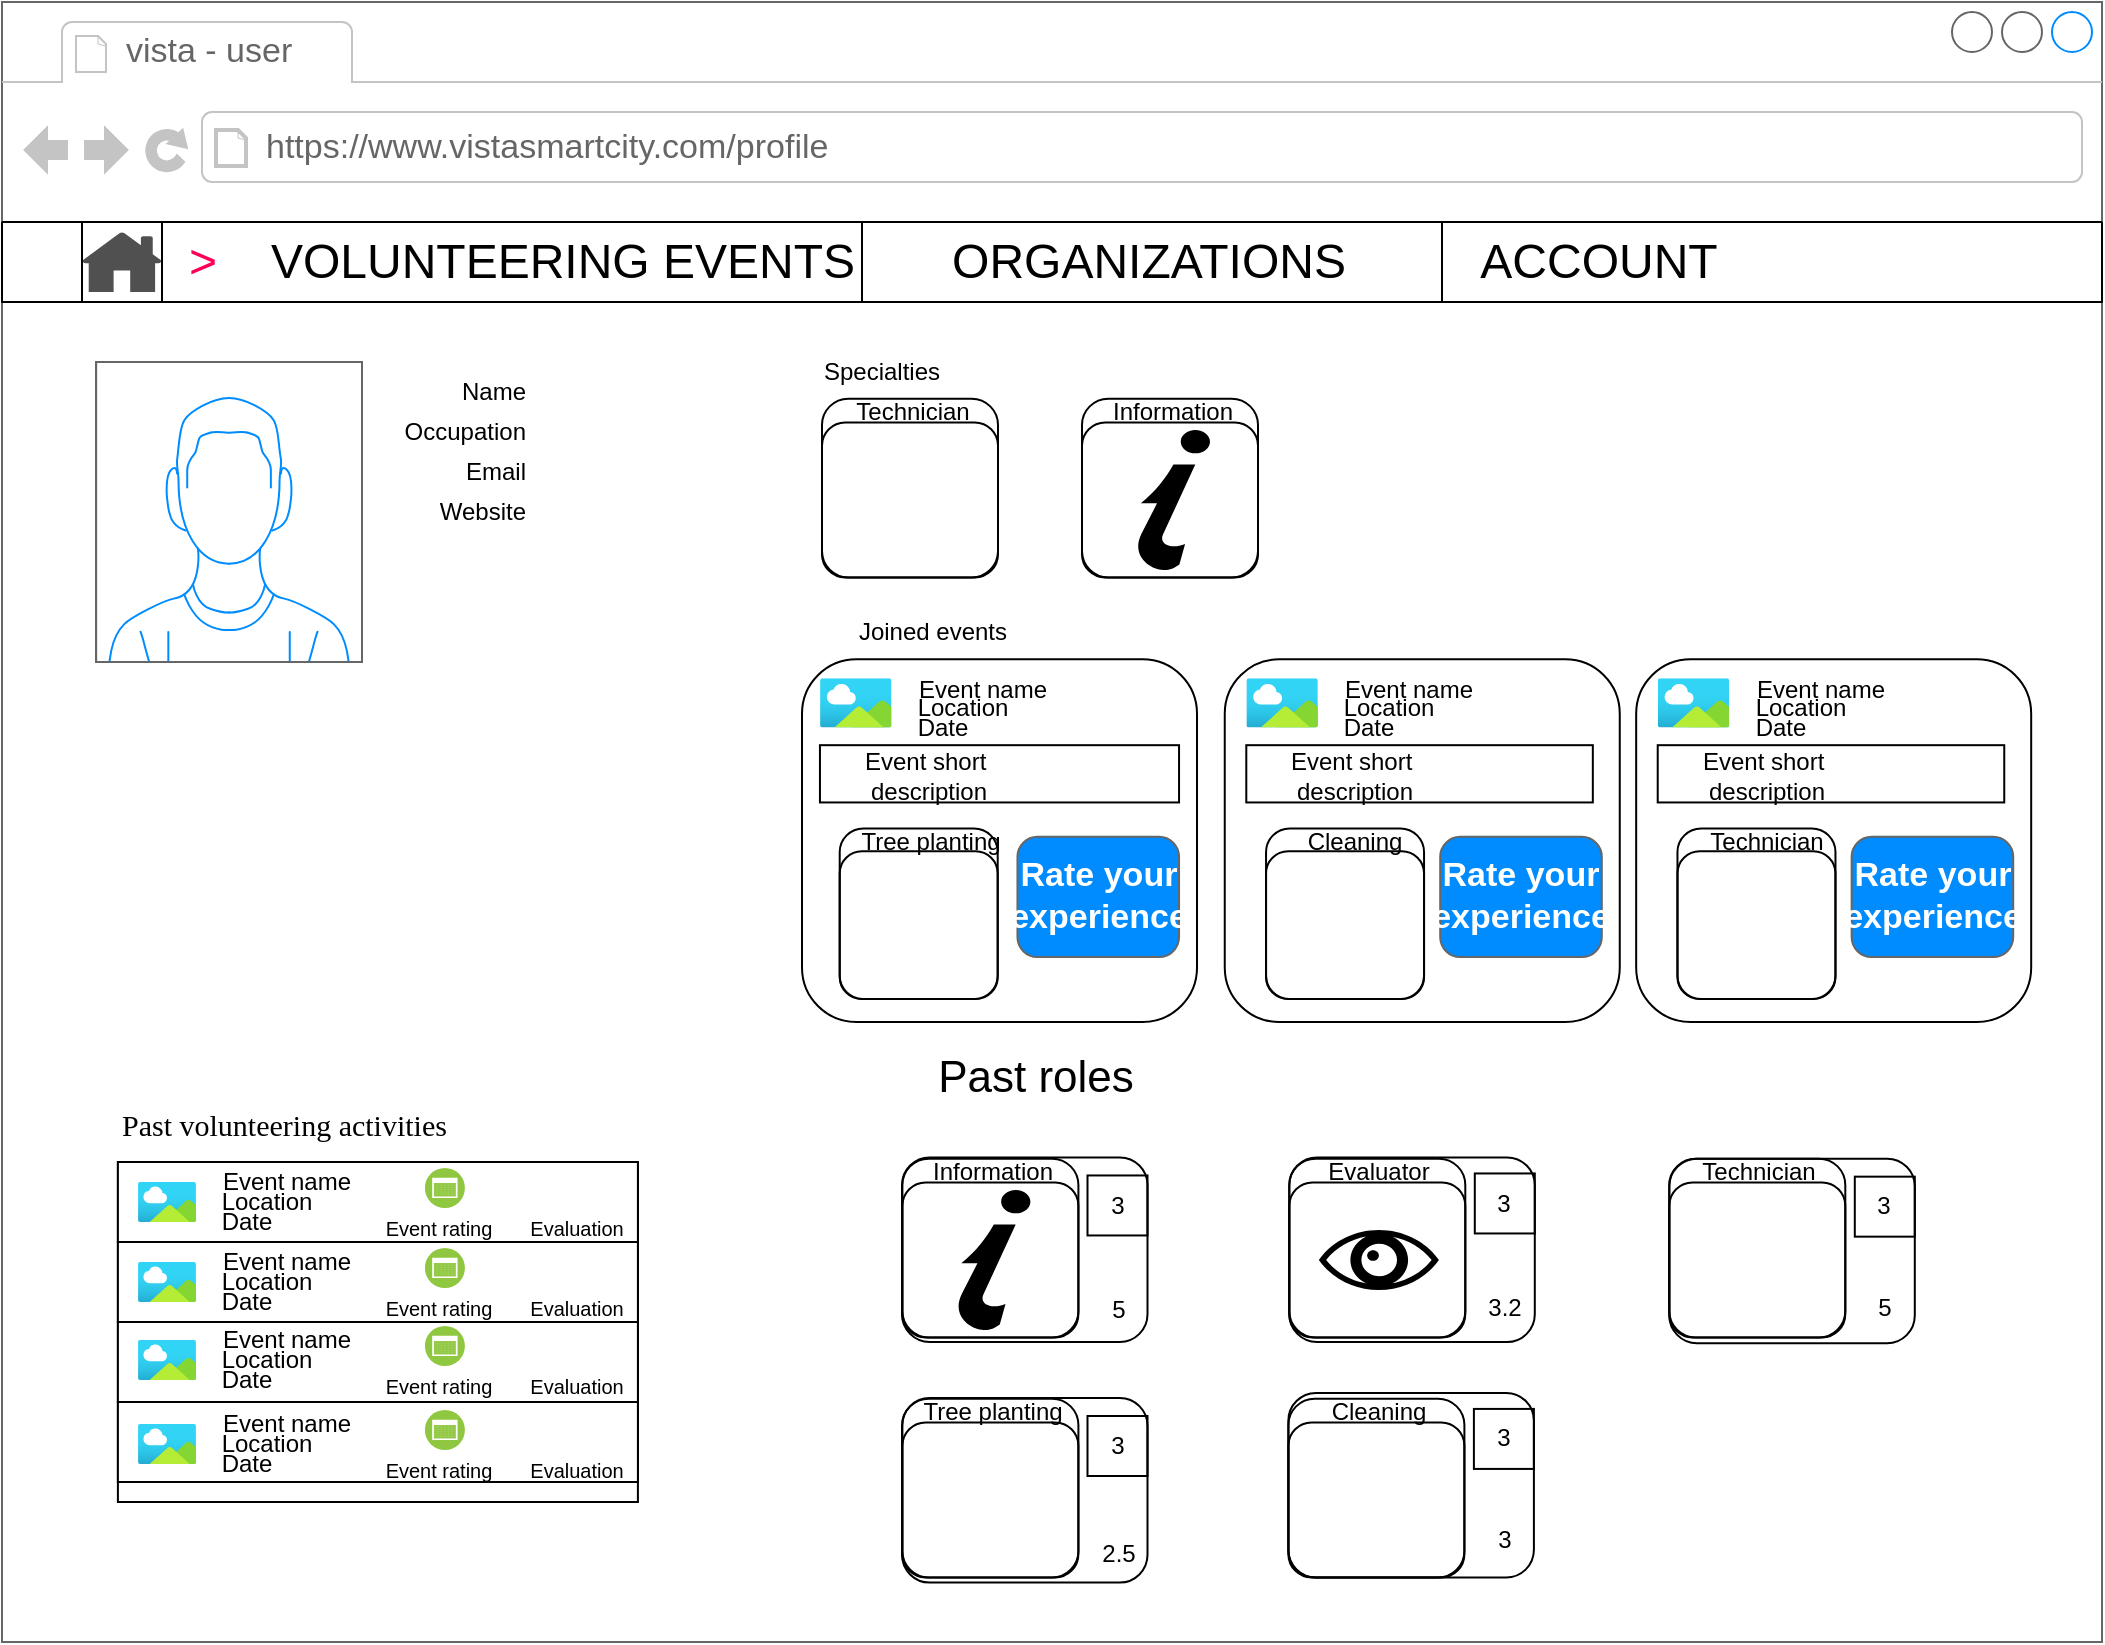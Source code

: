 <mxfile version="21.2.3" type="github">
  <diagram name="Page-1" id="2cc2dc42-3aac-f2a9-1cec-7a8b7cbee084">
    <mxGraphModel dx="1526" dy="929" grid="1" gridSize="10" guides="1" tooltips="1" connect="1" arrows="1" fold="1" page="1" pageScale="1" pageWidth="1100" pageHeight="850" background="none" math="0" shadow="0">
      <root>
        <mxCell id="0" />
        <mxCell id="1" parent="0" />
        <mxCell id="7026571954dc6520-1" value="" style="strokeWidth=1;shadow=0;dashed=0;align=center;html=1;shape=mxgraph.mockup.containers.browserWindow;rSize=0;strokeColor=#666666;mainText=,;recursiveResize=0;rounded=0;labelBackgroundColor=none;fontFamily=Verdana;fontSize=12" parent="1" vertex="1">
          <mxGeometry x="30" y="20" width="1050" height="820" as="geometry" />
        </mxCell>
        <mxCell id="7026571954dc6520-2" value="vista - user" style="strokeWidth=1;shadow=0;dashed=0;align=center;html=1;shape=mxgraph.mockup.containers.anchor;fontSize=17;fontColor=#666666;align=left;" parent="7026571954dc6520-1" vertex="1">
          <mxGeometry x="60" y="12" width="110" height="26" as="geometry" />
        </mxCell>
        <mxCell id="7026571954dc6520-3" value="https://www.vistasmartcity.com/profile" style="strokeWidth=1;shadow=0;dashed=0;align=center;html=1;shape=mxgraph.mockup.containers.anchor;rSize=0;fontSize=17;fontColor=#666666;align=left;" parent="7026571954dc6520-1" vertex="1">
          <mxGeometry x="130" y="60" width="250" height="26" as="geometry" />
        </mxCell>
        <mxCell id="rk1dpR8E0q6zi79prH13-61" value="" style="group" parent="7026571954dc6520-1" connectable="0" vertex="1">
          <mxGeometry x="450.2" y="697.73" width="94.797" height="90" as="geometry" />
        </mxCell>
        <mxCell id="rk1dpR8E0q6zi79prH13-62" value="" style="rounded=1;whiteSpace=wrap;html=1;" parent="rk1dpR8E0q6zi79prH13-61" vertex="1">
          <mxGeometry y="12.517" width="88" height="77.483" as="geometry" />
        </mxCell>
        <mxCell id="rk1dpR8E0q6zi79prH13-63" value="" style="rounded=1;whiteSpace=wrap;html=1;fillColor=none;" parent="rk1dpR8E0q6zi79prH13-61" vertex="1">
          <mxGeometry y="0.596" width="88" height="89.404" as="geometry" />
        </mxCell>
        <mxCell id="rk1dpR8E0q6zi79prH13-64" value="Tree planting" style="text;html=1;align=center;verticalAlign=middle;resizable=0;points=[];autosize=1;strokeColor=none;fillColor=none;" parent="rk1dpR8E0q6zi79prH13-61" vertex="1">
          <mxGeometry x="-0.203" y="-7.727" width="90" height="30" as="geometry" />
        </mxCell>
        <mxCell id="rk1dpR8E0q6zi79prH13-65" value="" style="shape=image;html=1;verticalAlign=top;verticalLabelPosition=bottom;labelBackgroundColor=#ffffff;imageAspect=0;aspect=fixed;image=https://cdn0.iconfinder.com/data/icons/phosphor-regular-vol-4/256/tree-128.png" parent="rk1dpR8E0q6zi79prH13-61" vertex="1">
          <mxGeometry x="10" y="12.52" width="70" height="70" as="geometry" />
        </mxCell>
        <mxCell id="rk1dpR8E0q6zi79prH13-66" value="" style="group" parent="7026571954dc6520-1" connectable="0" vertex="1">
          <mxGeometry x="643.2" y="697.73" width="94.797" height="90" as="geometry" />
        </mxCell>
        <mxCell id="rk1dpR8E0q6zi79prH13-67" value="" style="rounded=1;whiteSpace=wrap;html=1;" parent="rk1dpR8E0q6zi79prH13-66" vertex="1">
          <mxGeometry y="12.517" width="88" height="77.483" as="geometry" />
        </mxCell>
        <mxCell id="rk1dpR8E0q6zi79prH13-68" value="" style="rounded=1;whiteSpace=wrap;html=1;fillColor=none;" parent="rk1dpR8E0q6zi79prH13-66" vertex="1">
          <mxGeometry y="0.596" width="88" height="89.404" as="geometry" />
        </mxCell>
        <mxCell id="rk1dpR8E0q6zi79prH13-69" value="Cleaning" style="text;html=1;align=center;verticalAlign=middle;resizable=0;points=[];autosize=1;strokeColor=none;fillColor=none;" parent="rk1dpR8E0q6zi79prH13-66" vertex="1">
          <mxGeometry x="9.797" y="-7.727" width="70" height="30" as="geometry" />
        </mxCell>
        <mxCell id="rk1dpR8E0q6zi79prH13-70" value="" style="shape=image;html=1;verticalAlign=top;verticalLabelPosition=bottom;labelBackgroundColor=#ffffff;imageAspect=0;aspect=fixed;image=https://cdn4.iconfinder.com/data/icons/essential-app-2/16/trash-can-bin-recycle-128.png" parent="rk1dpR8E0q6zi79prH13-66" vertex="1">
          <mxGeometry x="9" y="16.26" width="70" height="70" as="geometry" />
        </mxCell>
        <mxCell id="rk1dpR8E0q6zi79prH13-71" value="" style="group" parent="7026571954dc6520-1" connectable="0" vertex="1">
          <mxGeometry x="450.2" y="577.73" width="94.797" height="90" as="geometry" />
        </mxCell>
        <mxCell id="rk1dpR8E0q6zi79prH13-72" value="" style="rounded=1;whiteSpace=wrap;html=1;" parent="rk1dpR8E0q6zi79prH13-71" vertex="1">
          <mxGeometry y="12.517" width="88" height="77.483" as="geometry" />
        </mxCell>
        <mxCell id="rk1dpR8E0q6zi79prH13-73" value="" style="rounded=1;whiteSpace=wrap;html=1;fillColor=none;" parent="rk1dpR8E0q6zi79prH13-71" vertex="1">
          <mxGeometry y="0.596" width="88" height="89.404" as="geometry" />
        </mxCell>
        <mxCell id="rk1dpR8E0q6zi79prH13-74" value="Information" style="text;html=1;align=center;verticalAlign=middle;resizable=0;points=[];autosize=1;strokeColor=none;fillColor=none;" parent="rk1dpR8E0q6zi79prH13-71" vertex="1">
          <mxGeometry x="4.797" y="-7.727" width="80" height="30" as="geometry" />
        </mxCell>
        <mxCell id="rk1dpR8E0q6zi79prH13-75" value="" style="shape=mxgraph.signs.travel.information_2;html=1;pointerEvents=1;fillColor=#000000;strokeColor=none;verticalLabelPosition=bottom;verticalAlign=top;align=center;" parent="rk1dpR8E0q6zi79prH13-71" vertex="1">
          <mxGeometry x="24" y="16.26" width="40" height="70" as="geometry" />
        </mxCell>
        <mxCell id="rk1dpR8E0q6zi79prH13-76" value="" style="group" parent="7026571954dc6520-1" connectable="0" vertex="1">
          <mxGeometry x="643.65" y="577.73" width="127.75" height="92.27" as="geometry" />
        </mxCell>
        <mxCell id="rk1dpR8E0q6zi79prH13-77" value="" style="rounded=1;whiteSpace=wrap;html=1;" parent="rk1dpR8E0q6zi79prH13-76" vertex="1">
          <mxGeometry y="12.517" width="88" height="77.483" as="geometry" />
        </mxCell>
        <mxCell id="rk1dpR8E0q6zi79prH13-78" value="" style="rounded=1;whiteSpace=wrap;html=1;fillColor=none;" parent="rk1dpR8E0q6zi79prH13-76" vertex="1">
          <mxGeometry y="0.596" width="88" height="89.404" as="geometry" />
        </mxCell>
        <mxCell id="rk1dpR8E0q6zi79prH13-79" value="Evaluator" style="text;html=1;align=center;verticalAlign=middle;resizable=0;points=[];autosize=1;strokeColor=none;fillColor=none;" parent="rk1dpR8E0q6zi79prH13-76" vertex="1">
          <mxGeometry x="9.797" y="-7.727" width="70" height="30" as="geometry" />
        </mxCell>
        <mxCell id="rk1dpR8E0q6zi79prH13-80" value="" style="shape=mxgraph.signs.healthcare.eye;html=1;pointerEvents=1;fillColor=#000000;strokeColor=none;verticalLabelPosition=bottom;verticalAlign=top;align=center;" parent="rk1dpR8E0q6zi79prH13-76" vertex="1">
          <mxGeometry x="14.8" y="36.26" width="60" height="30" as="geometry" />
        </mxCell>
        <mxCell id="rk1dpR8E0q6zi79prH13-103" value="3" style="rounded=0;whiteSpace=wrap;html=1;fillColor=none;" parent="rk1dpR8E0q6zi79prH13-76" vertex="1">
          <mxGeometry x="92.75" y="8" width="30" height="30" as="geometry" />
        </mxCell>
        <mxCell id="rk1dpR8E0q6zi79prH13-104" value="" style="rounded=1;whiteSpace=wrap;html=1;fillColor=none;" parent="rk1dpR8E0q6zi79prH13-76" vertex="1">
          <mxGeometry width="122.75" height="92.27" as="geometry" />
        </mxCell>
        <mxCell id="nS9qSaVZvVvo8CvNV22C-136" value="" style="shape=image;html=1;verticalAlign=top;verticalLabelPosition=bottom;labelBackgroundColor=#ffffff;imageAspect=0;aspect=fixed;image=https://cdn1.iconfinder.com/data/icons/material-core/21/star-128.png" vertex="1" parent="rk1dpR8E0q6zi79prH13-76">
          <mxGeometry x="97.75" y="46" width="20" height="20" as="geometry" />
        </mxCell>
        <mxCell id="nS9qSaVZvVvo8CvNV22C-137" value="3.2" style="text;html=1;align=center;verticalAlign=middle;resizable=0;points=[];autosize=1;strokeColor=none;fillColor=none;" vertex="1" parent="rk1dpR8E0q6zi79prH13-76">
          <mxGeometry x="87.75" y="60" width="40" height="30" as="geometry" />
        </mxCell>
        <mxCell id="rk1dpR8E0q6zi79prH13-81" value="" style="group" parent="7026571954dc6520-1" connectable="0" vertex="1">
          <mxGeometry x="833.65" y="577.73" width="122.75" height="120.27" as="geometry" />
        </mxCell>
        <mxCell id="rk1dpR8E0q6zi79prH13-82" value="" style="rounded=1;whiteSpace=wrap;html=1;" parent="rk1dpR8E0q6zi79prH13-81" vertex="1">
          <mxGeometry y="12.517" width="88" height="77.483" as="geometry" />
        </mxCell>
        <mxCell id="rk1dpR8E0q6zi79prH13-83" value="" style="rounded=1;whiteSpace=wrap;html=1;fillColor=none;" parent="rk1dpR8E0q6zi79prH13-81" vertex="1">
          <mxGeometry y="0.596" width="88" height="89.404" as="geometry" />
        </mxCell>
        <mxCell id="rk1dpR8E0q6zi79prH13-84" value="Technician" style="text;html=1;align=center;verticalAlign=middle;resizable=0;points=[];autosize=1;strokeColor=none;fillColor=none;" parent="rk1dpR8E0q6zi79prH13-81" vertex="1">
          <mxGeometry x="4.797" y="-7.727" width="80" height="30" as="geometry" />
        </mxCell>
        <mxCell id="rk1dpR8E0q6zi79prH13-85" value="" style="shape=image;html=1;verticalAlign=top;verticalLabelPosition=bottom;labelBackgroundColor=#ffffff;imageAspect=0;aspect=fixed;image=https://cdn2.iconfinder.com/data/icons/seo-web-1-filled-outline/64/customer_service-technical_support-male-128.png" parent="rk1dpR8E0q6zi79prH13-81" vertex="1">
          <mxGeometry x="20.52" y="17.52" width="67.48" height="67.48" as="geometry" />
        </mxCell>
        <mxCell id="rk1dpR8E0q6zi79prH13-105" value="3" style="rounded=0;whiteSpace=wrap;html=1;fillColor=none;" parent="rk1dpR8E0q6zi79prH13-81" vertex="1">
          <mxGeometry x="92.75" y="9.6" width="30" height="30" as="geometry" />
        </mxCell>
        <mxCell id="rk1dpR8E0q6zi79prH13-106" value="" style="rounded=1;whiteSpace=wrap;html=1;fillColor=none;" parent="rk1dpR8E0q6zi79prH13-81" vertex="1">
          <mxGeometry y="0.6" width="122.75" height="92.27" as="geometry" />
        </mxCell>
        <mxCell id="nS9qSaVZvVvo8CvNV22C-132" value="" style="shape=image;html=1;verticalAlign=top;verticalLabelPosition=bottom;labelBackgroundColor=#ffffff;imageAspect=0;aspect=fixed;image=https://cdn1.iconfinder.com/data/icons/material-core/21/star-128.png" vertex="1" parent="rk1dpR8E0q6zi79prH13-81">
          <mxGeometry x="97.75" y="46" width="20" height="20" as="geometry" />
        </mxCell>
        <mxCell id="nS9qSaVZvVvo8CvNV22C-133" value="5" style="text;html=1;align=center;verticalAlign=middle;resizable=0;points=[];autosize=1;strokeColor=none;fillColor=none;" vertex="1" parent="rk1dpR8E0q6zi79prH13-81">
          <mxGeometry x="92.75" y="60" width="30" height="30" as="geometry" />
        </mxCell>
        <mxCell id="rk1dpR8E0q6zi79prH13-101" value="" style="rounded=1;whiteSpace=wrap;html=1;fillColor=none;" parent="7026571954dc6520-1" vertex="1">
          <mxGeometry x="450" y="577.73" width="122.75" height="92.27" as="geometry" />
        </mxCell>
        <mxCell id="rk1dpR8E0q6zi79prH13-102" value="3" style="rounded=0;whiteSpace=wrap;html=1;fillColor=none;" parent="7026571954dc6520-1" vertex="1">
          <mxGeometry x="542.75" y="586.73" width="30" height="30" as="geometry" />
        </mxCell>
        <mxCell id="rk1dpR8E0q6zi79prH13-107" value="3" style="rounded=0;whiteSpace=wrap;html=1;fillColor=none;" parent="7026571954dc6520-1" vertex="1">
          <mxGeometry x="735.95" y="703.46" width="30" height="30" as="geometry" />
        </mxCell>
        <mxCell id="rk1dpR8E0q6zi79prH13-108" value="" style="rounded=1;whiteSpace=wrap;html=1;fillColor=none;" parent="7026571954dc6520-1" vertex="1">
          <mxGeometry x="643.2" y="695.46" width="122.75" height="92.27" as="geometry" />
        </mxCell>
        <mxCell id="rk1dpR8E0q6zi79prH13-109" value="3" style="rounded=0;whiteSpace=wrap;html=1;fillColor=none;" parent="7026571954dc6520-1" vertex="1">
          <mxGeometry x="542.75" y="707" width="30" height="30" as="geometry" />
        </mxCell>
        <mxCell id="rk1dpR8E0q6zi79prH13-110" value="" style="rounded=1;whiteSpace=wrap;html=1;fillColor=none;" parent="7026571954dc6520-1" vertex="1">
          <mxGeometry x="450.0" y="698" width="122.75" height="92.27" as="geometry" />
        </mxCell>
        <mxCell id="nS9qSaVZvVvo8CvNV22C-27" value="Past volunteering activities" style="text;html=1;points=[];align=left;verticalAlign=top;spacingTop=-4;fontSize=15;fontFamily=Verdana" vertex="1" parent="7026571954dc6520-1">
          <mxGeometry x="57.95" y="550" width="170" height="30" as="geometry" />
        </mxCell>
        <mxCell id="nS9qSaVZvVvo8CvNV22C-28" value="&lt;div style=&quot;text-align: justify&quot;&gt;&lt;/div&gt;" style="whiteSpace=wrap;html=1;rounded=0;shadow=0;labelBackgroundColor=none;strokeWidth=1;fontFamily=Verdana;fontSize=12;align=center;verticalAlign=top;" vertex="1" parent="7026571954dc6520-1">
          <mxGeometry x="57.95" y="580" width="260" height="170" as="geometry" />
        </mxCell>
        <mxCell id="nS9qSaVZvVvo8CvNV22C-29" value="" style="rounded=0;whiteSpace=wrap;html=1;" vertex="1" parent="7026571954dc6520-1">
          <mxGeometry x="57.95" y="580" width="260" height="40" as="geometry" />
        </mxCell>
        <mxCell id="nS9qSaVZvVvo8CvNV22C-30" value="" style="rounded=0;whiteSpace=wrap;html=1;" vertex="1" parent="7026571954dc6520-1">
          <mxGeometry x="57.95" y="620" width="260" height="40" as="geometry" />
        </mxCell>
        <mxCell id="nS9qSaVZvVvo8CvNV22C-31" value="" style="rounded=0;whiteSpace=wrap;html=1;" vertex="1" parent="7026571954dc6520-1">
          <mxGeometry x="57.95" y="660" width="260" height="40" as="geometry" />
        </mxCell>
        <mxCell id="nS9qSaVZvVvo8CvNV22C-32" value="" style="rounded=0;whiteSpace=wrap;html=1;" vertex="1" parent="7026571954dc6520-1">
          <mxGeometry x="57.95" y="700" width="260" height="40" as="geometry" />
        </mxCell>
        <mxCell id="nS9qSaVZvVvo8CvNV22C-33" value="" style="aspect=fixed;html=1;points=[];align=center;image;fontSize=12;image=img/lib/azure2/general/Image.svg;" vertex="1" parent="7026571954dc6520-1">
          <mxGeometry x="67.95" y="590" width="29.09" height="20" as="geometry" />
        </mxCell>
        <mxCell id="nS9qSaVZvVvo8CvNV22C-34" value="Event name" style="text;html=1;align=center;verticalAlign=middle;resizable=0;points=[];autosize=1;strokeColor=none;fillColor=none;" vertex="1" parent="7026571954dc6520-1">
          <mxGeometry x="97.04" y="575" width="90" height="30" as="geometry" />
        </mxCell>
        <mxCell id="nS9qSaVZvVvo8CvNV22C-35" value="Location" style="text;html=1;align=center;verticalAlign=middle;resizable=0;points=[];autosize=1;strokeColor=none;fillColor=none;" vertex="1" parent="7026571954dc6520-1">
          <mxGeometry x="97.04" y="585" width="70" height="30" as="geometry" />
        </mxCell>
        <mxCell id="nS9qSaVZvVvo8CvNV22C-36" value="Date" style="text;html=1;align=center;verticalAlign=middle;resizable=0;points=[];autosize=1;strokeColor=none;fillColor=none;" vertex="1" parent="7026571954dc6520-1">
          <mxGeometry x="97.04" y="595" width="50" height="30" as="geometry" />
        </mxCell>
        <mxCell id="nS9qSaVZvVvo8CvNV22C-37" value="" style="shape=image;html=1;verticalAlign=top;verticalLabelPosition=bottom;labelBackgroundColor=#ffffff;imageAspect=0;aspect=fixed;image=https://cdn3.iconfinder.com/data/icons/survey-color/512/Survey_rating_rate-48-128.png" vertex="1" parent="7026571954dc6520-1">
          <mxGeometry x="203.95" y="580" width="35" height="35" as="geometry" />
        </mxCell>
        <mxCell id="nS9qSaVZvVvo8CvNV22C-38" value="" style="shape=image;html=1;verticalAlign=top;verticalLabelPosition=bottom;labelBackgroundColor=#ffffff;imageAspect=0;aspect=fixed;image=https://cdn3.iconfinder.com/data/icons/survey-color/512/Survey_rating_rate-48-128.png" vertex="1" parent="7026571954dc6520-1">
          <mxGeometry x="267.95" y="580" width="35" height="35" as="geometry" />
        </mxCell>
        <mxCell id="nS9qSaVZvVvo8CvNV22C-39" value="Event rating" style="text;html=1;align=center;verticalAlign=middle;resizable=0;points=[];autosize=1;strokeColor=none;fillColor=none;fontSize=10;" vertex="1" parent="7026571954dc6520-1">
          <mxGeometry x="178.04" y="598" width="80" height="30" as="geometry" />
        </mxCell>
        <mxCell id="nS9qSaVZvVvo8CvNV22C-40" value="Evaluation" style="text;html=1;align=center;verticalAlign=middle;resizable=0;points=[];autosize=1;strokeColor=none;fillColor=none;fontSize=10;" vertex="1" parent="7026571954dc6520-1">
          <mxGeometry x="252.04" y="598" width="70" height="30" as="geometry" />
        </mxCell>
        <mxCell id="nS9qSaVZvVvo8CvNV22C-41" value="" style="aspect=fixed;html=1;points=[];align=center;image;fontSize=12;image=img/lib/azure2/general/Image.svg;" vertex="1" parent="7026571954dc6520-1">
          <mxGeometry x="67.95" y="630" width="29.09" height="20" as="geometry" />
        </mxCell>
        <mxCell id="nS9qSaVZvVvo8CvNV22C-42" value="Event name" style="text;html=1;align=center;verticalAlign=middle;resizable=0;points=[];autosize=1;strokeColor=none;fillColor=none;" vertex="1" parent="7026571954dc6520-1">
          <mxGeometry x="97.04" y="615" width="90" height="30" as="geometry" />
        </mxCell>
        <mxCell id="nS9qSaVZvVvo8CvNV22C-43" value="Location" style="text;html=1;align=center;verticalAlign=middle;resizable=0;points=[];autosize=1;strokeColor=none;fillColor=none;" vertex="1" parent="7026571954dc6520-1">
          <mxGeometry x="97.04" y="625" width="70" height="30" as="geometry" />
        </mxCell>
        <mxCell id="nS9qSaVZvVvo8CvNV22C-44" value="Date" style="text;html=1;align=center;verticalAlign=middle;resizable=0;points=[];autosize=1;strokeColor=none;fillColor=none;" vertex="1" parent="7026571954dc6520-1">
          <mxGeometry x="97.04" y="635" width="50" height="30" as="geometry" />
        </mxCell>
        <mxCell id="nS9qSaVZvVvo8CvNV22C-45" value="" style="shape=image;html=1;verticalAlign=top;verticalLabelPosition=bottom;labelBackgroundColor=#ffffff;imageAspect=0;aspect=fixed;image=https://cdn3.iconfinder.com/data/icons/survey-color/512/Survey_rating_rate-48-128.png" vertex="1" parent="7026571954dc6520-1">
          <mxGeometry x="203.95" y="620" width="35" height="35" as="geometry" />
        </mxCell>
        <mxCell id="nS9qSaVZvVvo8CvNV22C-46" value="Event rating" style="text;html=1;align=center;verticalAlign=middle;resizable=0;points=[];autosize=1;strokeColor=none;fillColor=none;fontSize=10;" vertex="1" parent="7026571954dc6520-1">
          <mxGeometry x="178.04" y="638" width="80" height="30" as="geometry" />
        </mxCell>
        <mxCell id="nS9qSaVZvVvo8CvNV22C-47" value="Evaluation" style="text;html=1;align=center;verticalAlign=middle;resizable=0;points=[];autosize=1;strokeColor=none;fillColor=none;fontSize=10;" vertex="1" parent="7026571954dc6520-1">
          <mxGeometry x="252.04" y="638" width="70" height="30" as="geometry" />
        </mxCell>
        <mxCell id="nS9qSaVZvVvo8CvNV22C-48" value="" style="aspect=fixed;html=1;points=[];align=center;image;fontSize=12;image=img/lib/azure2/general/Image.svg;" vertex="1" parent="7026571954dc6520-1">
          <mxGeometry x="67.95" y="669" width="29.09" height="20" as="geometry" />
        </mxCell>
        <mxCell id="nS9qSaVZvVvo8CvNV22C-49" value="Event name" style="text;html=1;align=center;verticalAlign=middle;resizable=0;points=[];autosize=1;strokeColor=none;fillColor=none;" vertex="1" parent="7026571954dc6520-1">
          <mxGeometry x="97.04" y="654" width="90" height="30" as="geometry" />
        </mxCell>
        <mxCell id="nS9qSaVZvVvo8CvNV22C-50" value="Location" style="text;html=1;align=center;verticalAlign=middle;resizable=0;points=[];autosize=1;strokeColor=none;fillColor=none;" vertex="1" parent="7026571954dc6520-1">
          <mxGeometry x="97.04" y="664" width="70" height="30" as="geometry" />
        </mxCell>
        <mxCell id="nS9qSaVZvVvo8CvNV22C-51" value="Date" style="text;html=1;align=center;verticalAlign=middle;resizable=0;points=[];autosize=1;strokeColor=none;fillColor=none;" vertex="1" parent="7026571954dc6520-1">
          <mxGeometry x="97.04" y="674" width="50" height="30" as="geometry" />
        </mxCell>
        <mxCell id="nS9qSaVZvVvo8CvNV22C-52" value="" style="shape=image;html=1;verticalAlign=top;verticalLabelPosition=bottom;labelBackgroundColor=#ffffff;imageAspect=0;aspect=fixed;image=https://cdn3.iconfinder.com/data/icons/survey-color/512/Survey_rating_rate-48-128.png" vertex="1" parent="7026571954dc6520-1">
          <mxGeometry x="203.95" y="659" width="35" height="35" as="geometry" />
        </mxCell>
        <mxCell id="nS9qSaVZvVvo8CvNV22C-53" value="Event rating" style="text;html=1;align=center;verticalAlign=middle;resizable=0;points=[];autosize=1;strokeColor=none;fillColor=none;fontSize=10;" vertex="1" parent="7026571954dc6520-1">
          <mxGeometry x="178.04" y="677" width="80" height="30" as="geometry" />
        </mxCell>
        <mxCell id="nS9qSaVZvVvo8CvNV22C-54" value="Evaluation" style="text;html=1;align=center;verticalAlign=middle;resizable=0;points=[];autosize=1;strokeColor=none;fillColor=none;fontSize=10;" vertex="1" parent="7026571954dc6520-1">
          <mxGeometry x="252.04" y="677" width="70" height="30" as="geometry" />
        </mxCell>
        <mxCell id="nS9qSaVZvVvo8CvNV22C-55" value="" style="aspect=fixed;html=1;points=[];align=center;image;fontSize=12;image=img/lib/azure2/general/Image.svg;" vertex="1" parent="7026571954dc6520-1">
          <mxGeometry x="67.95" y="711" width="29.09" height="20" as="geometry" />
        </mxCell>
        <mxCell id="nS9qSaVZvVvo8CvNV22C-56" value="Event name" style="text;html=1;align=center;verticalAlign=middle;resizable=0;points=[];autosize=1;strokeColor=none;fillColor=none;" vertex="1" parent="7026571954dc6520-1">
          <mxGeometry x="97.04" y="696" width="90" height="30" as="geometry" />
        </mxCell>
        <mxCell id="nS9qSaVZvVvo8CvNV22C-57" value="Location" style="text;html=1;align=center;verticalAlign=middle;resizable=0;points=[];autosize=1;strokeColor=none;fillColor=none;" vertex="1" parent="7026571954dc6520-1">
          <mxGeometry x="97.04" y="706" width="70" height="30" as="geometry" />
        </mxCell>
        <mxCell id="nS9qSaVZvVvo8CvNV22C-58" value="Date" style="text;html=1;align=center;verticalAlign=middle;resizable=0;points=[];autosize=1;strokeColor=none;fillColor=none;" vertex="1" parent="7026571954dc6520-1">
          <mxGeometry x="97.04" y="716" width="50" height="30" as="geometry" />
        </mxCell>
        <mxCell id="nS9qSaVZvVvo8CvNV22C-59" value="" style="shape=image;html=1;verticalAlign=top;verticalLabelPosition=bottom;labelBackgroundColor=#ffffff;imageAspect=0;aspect=fixed;image=https://cdn3.iconfinder.com/data/icons/survey-color/512/Survey_rating_rate-48-128.png" vertex="1" parent="7026571954dc6520-1">
          <mxGeometry x="203.95" y="701" width="35" height="35" as="geometry" />
        </mxCell>
        <mxCell id="nS9qSaVZvVvo8CvNV22C-60" value="Event rating" style="text;html=1;align=center;verticalAlign=middle;resizable=0;points=[];autosize=1;strokeColor=none;fillColor=none;fontSize=10;" vertex="1" parent="7026571954dc6520-1">
          <mxGeometry x="178.04" y="719" width="80" height="30" as="geometry" />
        </mxCell>
        <mxCell id="nS9qSaVZvVvo8CvNV22C-61" value="Evaluation" style="text;html=1;align=center;verticalAlign=middle;resizable=0;points=[];autosize=1;strokeColor=none;fillColor=none;fontSize=10;" vertex="1" parent="7026571954dc6520-1">
          <mxGeometry x="252.04" y="719" width="70" height="30" as="geometry" />
        </mxCell>
        <mxCell id="nS9qSaVZvVvo8CvNV22C-62" value="" style="aspect=fixed;perimeter=ellipsePerimeter;html=1;align=center;shadow=0;dashed=0;fontColor=#4277BB;labelBackgroundColor=#ffffff;fontSize=12;spacingTop=3;image;image=img/lib/ibm/blockchain/event.svg;" vertex="1" parent="7026571954dc6520-1">
          <mxGeometry x="211.45" y="583" width="20" height="20" as="geometry" />
        </mxCell>
        <mxCell id="nS9qSaVZvVvo8CvNV22C-63" value="" style="aspect=fixed;perimeter=ellipsePerimeter;html=1;align=center;shadow=0;dashed=0;fontColor=#4277BB;labelBackgroundColor=#ffffff;fontSize=12;spacingTop=3;image;image=img/lib/ibm/blockchain/event.svg;" vertex="1" parent="7026571954dc6520-1">
          <mxGeometry x="211.45" y="623" width="20" height="20" as="geometry" />
        </mxCell>
        <mxCell id="nS9qSaVZvVvo8CvNV22C-64" value="" style="aspect=fixed;perimeter=ellipsePerimeter;html=1;align=center;shadow=0;dashed=0;fontColor=#4277BB;labelBackgroundColor=#ffffff;fontSize=12;spacingTop=3;image;image=img/lib/ibm/blockchain/event.svg;" vertex="1" parent="7026571954dc6520-1">
          <mxGeometry x="211.45" y="662" width="20" height="20" as="geometry" />
        </mxCell>
        <mxCell id="nS9qSaVZvVvo8CvNV22C-65" value="" style="aspect=fixed;perimeter=ellipsePerimeter;html=1;align=center;shadow=0;dashed=0;fontColor=#4277BB;labelBackgroundColor=#ffffff;fontSize=12;spacingTop=3;image;image=img/lib/ibm/blockchain/event.svg;" vertex="1" parent="7026571954dc6520-1">
          <mxGeometry x="211.45" y="704" width="20" height="20" as="geometry" />
        </mxCell>
        <mxCell id="nS9qSaVZvVvo8CvNV22C-66" value="" style="shape=image;html=1;verticalAlign=top;verticalLabelPosition=bottom;labelBackgroundColor=#ffffff;imageAspect=0;aspect=fixed;image=https://cdn0.iconfinder.com/data/icons/business-startup-10/50/37-128.png" vertex="1" parent="7026571954dc6520-1">
          <mxGeometry x="273.95" y="583" width="21.5" height="21.5" as="geometry" />
        </mxCell>
        <mxCell id="nS9qSaVZvVvo8CvNV22C-67" value="" style="shape=image;html=1;verticalAlign=top;verticalLabelPosition=bottom;labelBackgroundColor=#ffffff;imageAspect=0;aspect=fixed;image=https://cdn3.iconfinder.com/data/icons/survey-color/512/Survey_rating_rate-48-128.png" vertex="1" parent="7026571954dc6520-1">
          <mxGeometry x="267.95" y="620" width="35" height="35" as="geometry" />
        </mxCell>
        <mxCell id="nS9qSaVZvVvo8CvNV22C-68" value="" style="shape=image;html=1;verticalAlign=top;verticalLabelPosition=bottom;labelBackgroundColor=#ffffff;imageAspect=0;aspect=fixed;image=https://cdn0.iconfinder.com/data/icons/business-startup-10/50/37-128.png" vertex="1" parent="7026571954dc6520-1">
          <mxGeometry x="273.95" y="623" width="21.5" height="21.5" as="geometry" />
        </mxCell>
        <mxCell id="nS9qSaVZvVvo8CvNV22C-69" value="" style="shape=image;html=1;verticalAlign=top;verticalLabelPosition=bottom;labelBackgroundColor=#ffffff;imageAspect=0;aspect=fixed;image=https://cdn3.iconfinder.com/data/icons/survey-color/512/Survey_rating_rate-48-128.png" vertex="1" parent="7026571954dc6520-1">
          <mxGeometry x="267.95" y="660" width="35" height="35" as="geometry" />
        </mxCell>
        <mxCell id="nS9qSaVZvVvo8CvNV22C-70" value="" style="shape=image;html=1;verticalAlign=top;verticalLabelPosition=bottom;labelBackgroundColor=#ffffff;imageAspect=0;aspect=fixed;image=https://cdn0.iconfinder.com/data/icons/business-startup-10/50/37-128.png" vertex="1" parent="7026571954dc6520-1">
          <mxGeometry x="273.95" y="663" width="21.5" height="21.5" as="geometry" />
        </mxCell>
        <mxCell id="nS9qSaVZvVvo8CvNV22C-71" value="" style="shape=image;html=1;verticalAlign=top;verticalLabelPosition=bottom;labelBackgroundColor=#ffffff;imageAspect=0;aspect=fixed;image=https://cdn3.iconfinder.com/data/icons/survey-color/512/Survey_rating_rate-48-128.png" vertex="1" parent="7026571954dc6520-1">
          <mxGeometry x="267.95" y="702" width="35" height="35" as="geometry" />
        </mxCell>
        <mxCell id="nS9qSaVZvVvo8CvNV22C-72" value="" style="shape=image;html=1;verticalAlign=top;verticalLabelPosition=bottom;labelBackgroundColor=#ffffff;imageAspect=0;aspect=fixed;image=https://cdn0.iconfinder.com/data/icons/business-startup-10/50/37-128.png" vertex="1" parent="7026571954dc6520-1">
          <mxGeometry x="273.95" y="705" width="21.5" height="21.5" as="geometry" />
        </mxCell>
        <mxCell id="nS9qSaVZvVvo8CvNV22C-89" value="" style="verticalLabelPosition=bottom;shadow=0;dashed=0;align=center;html=1;verticalAlign=top;strokeWidth=1;shape=mxgraph.mockup.containers.userMale;strokeColor=#666666;strokeColor2=#008cff;" vertex="1" parent="7026571954dc6520-1">
          <mxGeometry x="47.04" y="180" width="132.96" height="150" as="geometry" />
        </mxCell>
        <mxCell id="nS9qSaVZvVvo8CvNV22C-90" value="" style="group" vertex="1" connectable="0" parent="7026571954dc6520-1">
          <mxGeometry x="400" y="300" width="614.59" height="210" as="geometry" />
        </mxCell>
        <mxCell id="nS9qSaVZvVvo8CvNV22C-2" value="Joined events" style="text;html=1;align=center;verticalAlign=middle;resizable=0;points=[];autosize=1;strokeColor=none;fillColor=none;" vertex="1" parent="nS9qSaVZvVvo8CvNV22C-90">
          <mxGeometry x="15.262" width="100" height="30" as="geometry" />
        </mxCell>
        <mxCell id="nS9qSaVZvVvo8CvNV22C-3" value="" style="rounded=1;whiteSpace=wrap;html=1;" vertex="1" parent="nS9qSaVZvVvo8CvNV22C-90">
          <mxGeometry y="28.636" width="197.505" height="181.364" as="geometry" />
        </mxCell>
        <mxCell id="nS9qSaVZvVvo8CvNV22C-4" value="" style="aspect=fixed;html=1;points=[];align=center;image;fontSize=12;image=img/lib/azure2/general/Image.svg;" vertex="1" parent="nS9qSaVZvVvo8CvNV22C-90">
          <mxGeometry x="8.977" y="38.182" width="35.82" height="24.624" as="geometry" />
        </mxCell>
        <mxCell id="nS9qSaVZvVvo8CvNV22C-5" value="Event name" style="text;html=1;align=center;verticalAlign=middle;resizable=0;points=[];autosize=1;strokeColor=none;fillColor=none;" vertex="1" parent="nS9qSaVZvVvo8CvNV22C-90">
          <mxGeometry x="44.887" y="28.636" width="90" height="30" as="geometry" />
        </mxCell>
        <mxCell id="nS9qSaVZvVvo8CvNV22C-6" value="Location" style="text;html=1;align=center;verticalAlign=middle;resizable=0;points=[];autosize=1;strokeColor=none;fillColor=none;" vertex="1" parent="nS9qSaVZvVvo8CvNV22C-90">
          <mxGeometry x="44.887" y="38.182" width="70" height="30" as="geometry" />
        </mxCell>
        <mxCell id="nS9qSaVZvVvo8CvNV22C-7" value="Date" style="text;html=1;align=center;verticalAlign=middle;resizable=0;points=[];autosize=1;strokeColor=none;fillColor=none;" vertex="1" parent="nS9qSaVZvVvo8CvNV22C-90">
          <mxGeometry x="44.887" y="47.727" width="50" height="30" as="geometry" />
        </mxCell>
        <mxCell id="nS9qSaVZvVvo8CvNV22C-8" value="" style="rounded=0;whiteSpace=wrap;html=1;" vertex="1" parent="nS9qSaVZvVvo8CvNV22C-90">
          <mxGeometry x="8.977" y="71.591" width="179.55" height="28.636" as="geometry" />
        </mxCell>
        <mxCell id="nS9qSaVZvVvo8CvNV22C-9" value="Event short&amp;nbsp;&lt;br&gt;description" style="text;html=1;align=center;verticalAlign=middle;resizable=0;points=[];autosize=1;strokeColor=none;fillColor=none;" vertex="1" parent="nS9qSaVZvVvo8CvNV22C-90">
          <mxGeometry x="17.955" y="66.818" width="90" height="40" as="geometry" />
        </mxCell>
        <mxCell id="nS9qSaVZvVvo8CvNV22C-10" value="" style="rounded=1;whiteSpace=wrap;html=1;" vertex="1" parent="nS9qSaVZvVvo8CvNV22C-90">
          <mxGeometry x="211.375" y="28.636" width="197.505" height="181.364" as="geometry" />
        </mxCell>
        <mxCell id="nS9qSaVZvVvo8CvNV22C-11" value="" style="aspect=fixed;html=1;points=[];align=center;image;fontSize=12;image=img/lib/azure2/general/Image.svg;" vertex="1" parent="nS9qSaVZvVvo8CvNV22C-90">
          <mxGeometry x="222.148" y="38.182" width="35.82" height="24.624" as="geometry" />
        </mxCell>
        <mxCell id="nS9qSaVZvVvo8CvNV22C-12" value="Event name" style="text;html=1;align=center;verticalAlign=middle;resizable=0;points=[];autosize=1;strokeColor=none;fillColor=none;" vertex="1" parent="nS9qSaVZvVvo8CvNV22C-90">
          <mxGeometry x="258.058" y="28.636" width="90" height="30" as="geometry" />
        </mxCell>
        <mxCell id="nS9qSaVZvVvo8CvNV22C-13" value="Location" style="text;html=1;align=center;verticalAlign=middle;resizable=0;points=[];autosize=1;strokeColor=none;fillColor=none;" vertex="1" parent="nS9qSaVZvVvo8CvNV22C-90">
          <mxGeometry x="258.058" y="38.182" width="70" height="30" as="geometry" />
        </mxCell>
        <mxCell id="nS9qSaVZvVvo8CvNV22C-14" value="Date" style="text;html=1;align=center;verticalAlign=middle;resizable=0;points=[];autosize=1;strokeColor=none;fillColor=none;" vertex="1" parent="nS9qSaVZvVvo8CvNV22C-90">
          <mxGeometry x="258.058" y="47.727" width="50" height="30" as="geometry" />
        </mxCell>
        <mxCell id="nS9qSaVZvVvo8CvNV22C-15" value="" style="rounded=0;whiteSpace=wrap;html=1;" vertex="1" parent="nS9qSaVZvVvo8CvNV22C-90">
          <mxGeometry x="222.148" y="71.591" width="173.266" height="28.636" as="geometry" />
        </mxCell>
        <mxCell id="nS9qSaVZvVvo8CvNV22C-16" value="Event short&amp;nbsp;&lt;br&gt;description" style="text;html=1;align=center;verticalAlign=middle;resizable=0;points=[];autosize=1;strokeColor=none;fillColor=none;" vertex="1" parent="nS9qSaVZvVvo8CvNV22C-90">
          <mxGeometry x="231.125" y="66.818" width="90" height="40" as="geometry" />
        </mxCell>
        <mxCell id="nS9qSaVZvVvo8CvNV22C-17" value="Rate your experience" style="strokeWidth=1;shadow=0;dashed=0;align=center;html=1;shape=mxgraph.mockup.buttons.button;strokeColor=#666666;fontColor=#ffffff;mainText=;buttonStyle=round;fontSize=17;fontStyle=1;fillColor=#008cff;whiteSpace=wrap;" vertex="1" parent="nS9qSaVZvVvo8CvNV22C-90">
          <mxGeometry x="107.73" y="117.409" width="80.797" height="60.136" as="geometry" />
        </mxCell>
        <mxCell id="nS9qSaVZvVvo8CvNV22C-18" value="Rate your experience" style="strokeWidth=1;shadow=0;dashed=0;align=center;html=1;shape=mxgraph.mockup.buttons.button;strokeColor=#666666;fontColor=#ffffff;mainText=;buttonStyle=round;fontSize=17;fontStyle=1;fillColor=#008cff;whiteSpace=wrap;" vertex="1" parent="nS9qSaVZvVvo8CvNV22C-90">
          <mxGeometry x="319.105" y="117.409" width="80.797" height="60.136" as="geometry" />
        </mxCell>
        <mxCell id="nS9qSaVZvVvo8CvNV22C-19" value="" style="rounded=1;whiteSpace=wrap;html=1;" vertex="1" parent="nS9qSaVZvVvo8CvNV22C-90">
          <mxGeometry x="417.085" y="28.636" width="197.505" height="181.364" as="geometry" />
        </mxCell>
        <mxCell id="nS9qSaVZvVvo8CvNV22C-20" value="" style="aspect=fixed;html=1;points=[];align=center;image;fontSize=12;image=img/lib/azure2/general/Image.svg;" vertex="1" parent="nS9qSaVZvVvo8CvNV22C-90">
          <mxGeometry x="427.858" y="38.182" width="35.82" height="24.624" as="geometry" />
        </mxCell>
        <mxCell id="nS9qSaVZvVvo8CvNV22C-21" value="Event name" style="text;html=1;align=center;verticalAlign=middle;resizable=0;points=[];autosize=1;strokeColor=none;fillColor=none;" vertex="1" parent="nS9qSaVZvVvo8CvNV22C-90">
          <mxGeometry x="463.768" y="28.636" width="90" height="30" as="geometry" />
        </mxCell>
        <mxCell id="nS9qSaVZvVvo8CvNV22C-22" value="Location" style="text;html=1;align=center;verticalAlign=middle;resizable=0;points=[];autosize=1;strokeColor=none;fillColor=none;" vertex="1" parent="nS9qSaVZvVvo8CvNV22C-90">
          <mxGeometry x="463.768" y="38.182" width="70" height="30" as="geometry" />
        </mxCell>
        <mxCell id="nS9qSaVZvVvo8CvNV22C-23" value="Date" style="text;html=1;align=center;verticalAlign=middle;resizable=0;points=[];autosize=1;strokeColor=none;fillColor=none;" vertex="1" parent="nS9qSaVZvVvo8CvNV22C-90">
          <mxGeometry x="463.768" y="47.727" width="50" height="30" as="geometry" />
        </mxCell>
        <mxCell id="nS9qSaVZvVvo8CvNV22C-24" value="" style="rounded=0;whiteSpace=wrap;html=1;" vertex="1" parent="nS9qSaVZvVvo8CvNV22C-90">
          <mxGeometry x="427.858" y="71.591" width="173.266" height="28.636" as="geometry" />
        </mxCell>
        <mxCell id="nS9qSaVZvVvo8CvNV22C-25" value="Event short&amp;nbsp;&lt;br&gt;description" style="text;html=1;align=center;verticalAlign=middle;resizable=0;points=[];autosize=1;strokeColor=none;fillColor=none;" vertex="1" parent="nS9qSaVZvVvo8CvNV22C-90">
          <mxGeometry x="436.836" y="66.818" width="90" height="40" as="geometry" />
        </mxCell>
        <mxCell id="nS9qSaVZvVvo8CvNV22C-26" value="Rate your experience" style="strokeWidth=1;shadow=0;dashed=0;align=center;html=1;shape=mxgraph.mockup.buttons.button;strokeColor=#666666;fontColor=#ffffff;mainText=;buttonStyle=round;fontSize=17;fontStyle=1;fillColor=#008cff;whiteSpace=wrap;" vertex="1" parent="nS9qSaVZvVvo8CvNV22C-90">
          <mxGeometry x="524.815" y="117.409" width="80.797" height="60.136" as="geometry" />
        </mxCell>
        <mxCell id="nS9qSaVZvVvo8CvNV22C-73" value="" style="group" connectable="0" vertex="1" parent="nS9qSaVZvVvo8CvNV22C-90">
          <mxGeometry x="18.853" y="112.636" width="85.104" height="85.909" as="geometry" />
        </mxCell>
        <mxCell id="nS9qSaVZvVvo8CvNV22C-74" value="" style="rounded=1;whiteSpace=wrap;html=1;" vertex="1" parent="nS9qSaVZvVvo8CvNV22C-73">
          <mxGeometry y="11.948" width="79.002" height="73.961" as="geometry" />
        </mxCell>
        <mxCell id="nS9qSaVZvVvo8CvNV22C-75" value="" style="rounded=1;whiteSpace=wrap;html=1;fillColor=none;" vertex="1" parent="nS9qSaVZvVvo8CvNV22C-73">
          <mxGeometry y="0.569" width="79.002" height="85.34" as="geometry" />
        </mxCell>
        <mxCell id="nS9qSaVZvVvo8CvNV22C-76" value="Tree planting" style="text;html=1;align=center;verticalAlign=middle;resizable=0;points=[];autosize=1;strokeColor=none;fillColor=none;" vertex="1" parent="nS9qSaVZvVvo8CvNV22C-73">
          <mxGeometry x="-0.182" y="-7.376" width="90" height="30" as="geometry" />
        </mxCell>
        <mxCell id="nS9qSaVZvVvo8CvNV22C-77" value="" style="shape=image;html=1;verticalAlign=top;verticalLabelPosition=bottom;labelBackgroundColor=#ffffff;imageAspect=0;aspect=fixed;image=https://cdn0.iconfinder.com/data/icons/phosphor-regular-vol-4/256/tree-128.png" vertex="1" parent="nS9qSaVZvVvo8CvNV22C-73">
          <mxGeometry x="8.977" y="11.951" width="53.865" height="53.865" as="geometry" />
        </mxCell>
        <mxCell id="nS9qSaVZvVvo8CvNV22C-78" value="" style="group" connectable="0" vertex="1" parent="nS9qSaVZvVvo8CvNV22C-90">
          <mxGeometry x="232.023" y="112.636" width="85.104" height="85.909" as="geometry" />
        </mxCell>
        <mxCell id="nS9qSaVZvVvo8CvNV22C-79" value="" style="rounded=1;whiteSpace=wrap;html=1;" vertex="1" parent="nS9qSaVZvVvo8CvNV22C-78">
          <mxGeometry y="11.948" width="79.002" height="73.961" as="geometry" />
        </mxCell>
        <mxCell id="nS9qSaVZvVvo8CvNV22C-80" value="" style="rounded=1;whiteSpace=wrap;html=1;fillColor=none;" vertex="1" parent="nS9qSaVZvVvo8CvNV22C-78">
          <mxGeometry y="0.569" width="79.002" height="85.34" as="geometry" />
        </mxCell>
        <mxCell id="nS9qSaVZvVvo8CvNV22C-81" value="Cleaning" style="text;html=1;align=center;verticalAlign=middle;resizable=0;points=[];autosize=1;strokeColor=none;fillColor=none;" vertex="1" parent="nS9qSaVZvVvo8CvNV22C-78">
          <mxGeometry x="8.795" y="-7.376" width="70" height="30" as="geometry" />
        </mxCell>
        <mxCell id="nS9qSaVZvVvo8CvNV22C-82" value="" style="shape=image;html=1;verticalAlign=top;verticalLabelPosition=bottom;labelBackgroundColor=#ffffff;imageAspect=0;aspect=fixed;image=https://cdn4.iconfinder.com/data/icons/essential-app-2/16/trash-can-bin-recycle-128.png" vertex="1" parent="nS9qSaVZvVvo8CvNV22C-78">
          <mxGeometry x="8.08" y="15.521" width="53.865" height="53.865" as="geometry" />
        </mxCell>
        <mxCell id="nS9qSaVZvVvo8CvNV22C-83" value="" style="group" connectable="0" vertex="1" parent="nS9qSaVZvVvo8CvNV22C-90">
          <mxGeometry x="437.733" y="112.636" width="85.104" height="85.909" as="geometry" />
        </mxCell>
        <mxCell id="nS9qSaVZvVvo8CvNV22C-84" value="" style="rounded=1;whiteSpace=wrap;html=1;" vertex="1" parent="nS9qSaVZvVvo8CvNV22C-83">
          <mxGeometry y="11.948" width="79.002" height="73.961" as="geometry" />
        </mxCell>
        <mxCell id="nS9qSaVZvVvo8CvNV22C-85" value="" style="rounded=1;whiteSpace=wrap;html=1;fillColor=none;" vertex="1" parent="nS9qSaVZvVvo8CvNV22C-83">
          <mxGeometry y="0.569" width="79.002" height="85.34" as="geometry" />
        </mxCell>
        <mxCell id="nS9qSaVZvVvo8CvNV22C-86" value="Technician" style="text;html=1;align=center;verticalAlign=middle;resizable=0;points=[];autosize=1;strokeColor=none;fillColor=none;" vertex="1" parent="nS9qSaVZvVvo8CvNV22C-83">
          <mxGeometry x="4.306" y="-7.376" width="80" height="30" as="geometry" />
        </mxCell>
        <mxCell id="nS9qSaVZvVvo8CvNV22C-87" value="" style="shape=image;html=1;verticalAlign=top;verticalLabelPosition=bottom;labelBackgroundColor=#ffffff;imageAspect=0;aspect=fixed;image=https://cdn2.iconfinder.com/data/icons/seo-web-1-filled-outline/64/customer_service-technical_support-male-128.png" vertex="1" parent="nS9qSaVZvVvo8CvNV22C-83">
          <mxGeometry x="12.263" y="16.724" width="51.926" height="51.926" as="geometry" />
        </mxCell>
        <mxCell id="nS9qSaVZvVvo8CvNV22C-91" value="Specialties" style="text;html=1;strokeColor=none;fillColor=none;align=center;verticalAlign=middle;whiteSpace=wrap;rounded=0;" vertex="1" parent="7026571954dc6520-1">
          <mxGeometry x="410" y="170" width="60" height="30" as="geometry" />
        </mxCell>
        <mxCell id="nS9qSaVZvVvo8CvNV22C-92" value="" style="rounded=1;whiteSpace=wrap;html=1;" vertex="1" parent="7026571954dc6520-1">
          <mxGeometry x="410" y="210.247" width="88" height="77.483" as="geometry" />
        </mxCell>
        <mxCell id="nS9qSaVZvVvo8CvNV22C-93" value="" style="rounded=1;whiteSpace=wrap;html=1;fillColor=none;" vertex="1" parent="7026571954dc6520-1">
          <mxGeometry x="410" y="198.326" width="88" height="89.404" as="geometry" />
        </mxCell>
        <mxCell id="nS9qSaVZvVvo8CvNV22C-94" value="Technician" style="text;html=1;align=center;verticalAlign=middle;resizable=0;points=[];autosize=1;strokeColor=none;fillColor=none;" vertex="1" parent="7026571954dc6520-1">
          <mxGeometry x="414.797" y="190.003" width="80" height="30" as="geometry" />
        </mxCell>
        <mxCell id="nS9qSaVZvVvo8CvNV22C-95" value="" style="shape=image;html=1;verticalAlign=top;verticalLabelPosition=bottom;labelBackgroundColor=#ffffff;imageAspect=0;aspect=fixed;image=https://cdn2.iconfinder.com/data/icons/seo-web-1-filled-outline/64/customer_service-technical_support-male-128.png" vertex="1" parent="7026571954dc6520-1">
          <mxGeometry x="430.52" y="215.25" width="67.48" height="67.48" as="geometry" />
        </mxCell>
        <mxCell id="nS9qSaVZvVvo8CvNV22C-123" value="" style="group" connectable="0" vertex="1" parent="7026571954dc6520-1">
          <mxGeometry x="540" y="197.73" width="94.797" height="90" as="geometry" />
        </mxCell>
        <mxCell id="nS9qSaVZvVvo8CvNV22C-124" value="" style="rounded=1;whiteSpace=wrap;html=1;" vertex="1" parent="nS9qSaVZvVvo8CvNV22C-123">
          <mxGeometry y="12.517" width="88" height="77.483" as="geometry" />
        </mxCell>
        <mxCell id="nS9qSaVZvVvo8CvNV22C-125" value="" style="rounded=1;whiteSpace=wrap;html=1;fillColor=none;" vertex="1" parent="nS9qSaVZvVvo8CvNV22C-123">
          <mxGeometry y="0.596" width="88" height="89.404" as="geometry" />
        </mxCell>
        <mxCell id="nS9qSaVZvVvo8CvNV22C-126" value="Information" style="text;html=1;align=center;verticalAlign=middle;resizable=0;points=[];autosize=1;strokeColor=none;fillColor=none;" vertex="1" parent="nS9qSaVZvVvo8CvNV22C-123">
          <mxGeometry x="4.797" y="-7.727" width="80" height="30" as="geometry" />
        </mxCell>
        <mxCell id="nS9qSaVZvVvo8CvNV22C-127" value="" style="shape=mxgraph.signs.travel.information_2;html=1;pointerEvents=1;fillColor=#000000;strokeColor=none;verticalLabelPosition=bottom;verticalAlign=top;align=center;" vertex="1" parent="nS9qSaVZvVvo8CvNV22C-123">
          <mxGeometry x="24" y="16.26" width="40" height="70" as="geometry" />
        </mxCell>
        <mxCell id="nS9qSaVZvVvo8CvNV22C-128" value="Name" style="text;html=1;align=right;verticalAlign=middle;resizable=0;points=[];autosize=1;strokeColor=none;fillColor=none;" vertex="1" parent="7026571954dc6520-1">
          <mxGeometry x="203.45" y="180.25" width="60" height="30" as="geometry" />
        </mxCell>
        <mxCell id="nS9qSaVZvVvo8CvNV22C-129" value="Occupation" style="text;html=1;align=right;verticalAlign=middle;resizable=0;points=[];autosize=1;strokeColor=none;fillColor=none;" vertex="1" parent="7026571954dc6520-1">
          <mxGeometry x="183.45" y="200" width="80" height="30" as="geometry" />
        </mxCell>
        <mxCell id="nS9qSaVZvVvo8CvNV22C-130" value="" style="shape=image;html=1;verticalAlign=top;verticalLabelPosition=bottom;labelBackgroundColor=#ffffff;imageAspect=0;aspect=fixed;image=https://cdn1.iconfinder.com/data/icons/material-core/21/star-128.png" vertex="1" parent="7026571954dc6520-1">
          <mxGeometry x="547.75" y="625" width="20" height="20" as="geometry" />
        </mxCell>
        <mxCell id="nS9qSaVZvVvo8CvNV22C-131" value="5" style="text;html=1;align=center;verticalAlign=middle;resizable=0;points=[];autosize=1;strokeColor=none;fillColor=none;" vertex="1" parent="7026571954dc6520-1">
          <mxGeometry x="542.75" y="639" width="30" height="30" as="geometry" />
        </mxCell>
        <mxCell id="nS9qSaVZvVvo8CvNV22C-134" value="" style="shape=image;html=1;verticalAlign=top;verticalLabelPosition=bottom;labelBackgroundColor=#ffffff;imageAspect=0;aspect=fixed;image=https://cdn1.iconfinder.com/data/icons/material-core/21/star-128.png" vertex="1" parent="7026571954dc6520-1">
          <mxGeometry x="740.95" y="740" width="20" height="20" as="geometry" />
        </mxCell>
        <mxCell id="nS9qSaVZvVvo8CvNV22C-135" value="3" style="text;html=1;align=center;verticalAlign=middle;resizable=0;points=[];autosize=1;strokeColor=none;fillColor=none;" vertex="1" parent="7026571954dc6520-1">
          <mxGeometry x="735.95" y="754" width="30" height="30" as="geometry" />
        </mxCell>
        <mxCell id="nS9qSaVZvVvo8CvNV22C-138" value="" style="shape=image;html=1;verticalAlign=top;verticalLabelPosition=bottom;labelBackgroundColor=#ffffff;imageAspect=0;aspect=fixed;image=https://cdn1.iconfinder.com/data/icons/material-core/21/star-128.png" vertex="1" parent="7026571954dc6520-1">
          <mxGeometry x="547.75" y="747" width="20" height="20" as="geometry" />
        </mxCell>
        <mxCell id="nS9qSaVZvVvo8CvNV22C-139" value="2.5" style="text;html=1;align=center;verticalAlign=middle;resizable=0;points=[];autosize=1;strokeColor=none;fillColor=none;" vertex="1" parent="7026571954dc6520-1">
          <mxGeometry x="537.75" y="761" width="40" height="30" as="geometry" />
        </mxCell>
        <mxCell id="nS9qSaVZvVvo8CvNV22C-140" value="Email" style="text;html=1;align=right;verticalAlign=middle;resizable=0;points=[];autosize=1;strokeColor=none;fillColor=none;" vertex="1" parent="7026571954dc6520-1">
          <mxGeometry x="213.45" y="220" width="50" height="30" as="geometry" />
        </mxCell>
        <mxCell id="nS9qSaVZvVvo8CvNV22C-290" value="Website" style="text;html=1;align=right;verticalAlign=middle;resizable=0;points=[];autosize=1;strokeColor=none;fillColor=none;" vertex="1" parent="7026571954dc6520-1">
          <mxGeometry x="193.45" y="240" width="70" height="30" as="geometry" />
        </mxCell>
        <mxCell id="rk1dpR8E0q6zi79prH13-4" value="" style="shape=image;html=1;verticalAlign=top;verticalLabelPosition=bottom;labelBackgroundColor=#ffffff;imageAspect=0;aspect=fixed;image=https://cdn4.iconfinder.com/data/icons/evil-icons-user-interface/64/menu-128.png" parent="1" vertex="1">
          <mxGeometry x="30" y="130" width="40" height="40" as="geometry" />
        </mxCell>
        <mxCell id="rk1dpR8E0q6zi79prH13-5" value="" style="sketch=0;pointerEvents=1;shadow=0;dashed=0;html=1;strokeColor=none;fillColor=#505050;labelPosition=center;verticalLabelPosition=bottom;verticalAlign=top;outlineConnect=0;align=center;shape=mxgraph.office.concepts.home;" parent="1" vertex="1">
          <mxGeometry x="70" y="135" width="40" height="30" as="geometry" />
        </mxCell>
        <mxCell id="rk1dpR8E0q6zi79prH13-6" value="" style="swimlane;startSize=0;" parent="1" vertex="1">
          <mxGeometry x="30" y="130" width="40" height="40" as="geometry" />
        </mxCell>
        <mxCell id="rk1dpR8E0q6zi79prH13-7" value="" style="swimlane;startSize=0;" parent="1" vertex="1">
          <mxGeometry x="70" y="130" width="390" height="40" as="geometry" />
        </mxCell>
        <mxCell id="rk1dpR8E0q6zi79prH13-8" value="&lt;font style=&quot;font-size: 24px;&quot;&gt;VOLUNTEERING EVENTS&lt;/font&gt;" style="text;html=1;align=center;verticalAlign=middle;resizable=0;points=[];autosize=1;strokeColor=none;fillColor=none;" parent="rk1dpR8E0q6zi79prH13-7" vertex="1">
          <mxGeometry x="80" width="320" height="40" as="geometry" />
        </mxCell>
        <mxCell id="rk1dpR8E0q6zi79prH13-9" value="&lt;font style=&quot;font-size: 24px;&quot; color=&quot;#ff0055&quot;&gt;&amp;gt;&lt;/font&gt;" style="text;html=1;align=center;verticalAlign=middle;resizable=0;points=[];autosize=1;strokeColor=none;fillColor=none;" parent="rk1dpR8E0q6zi79prH13-7" vertex="1">
          <mxGeometry x="40" width="40" height="40" as="geometry" />
        </mxCell>
        <mxCell id="rk1dpR8E0q6zi79prH13-10" value="" style="swimlane;startSize=0;" parent="1" vertex="1">
          <mxGeometry x="750" y="130" width="330" height="40" as="geometry">
            <mxRectangle x="750" y="130" width="50" height="40" as="alternateBounds" />
          </mxGeometry>
        </mxCell>
        <mxCell id="rk1dpR8E0q6zi79prH13-11" value="&lt;font style=&quot;font-size: 24px;&quot;&gt;ACCOUNT&lt;/font&gt;" style="text;html=1;align=center;verticalAlign=middle;resizable=0;points=[];autosize=1;strokeColor=none;fillColor=none;" parent="rk1dpR8E0q6zi79prH13-10" vertex="1">
          <mxGeometry x="8" width="140" height="40" as="geometry" />
        </mxCell>
        <mxCell id="rk1dpR8E0q6zi79prH13-12" value="" style="swimlane;startSize=0;" parent="1" vertex="1">
          <mxGeometry x="70" y="130" width="40" height="40" as="geometry" />
        </mxCell>
        <mxCell id="rk1dpR8E0q6zi79prH13-13" value="" style="swimlane;startSize=0;" parent="1" vertex="1">
          <mxGeometry x="460" y="130" width="290" height="40" as="geometry" />
        </mxCell>
        <mxCell id="rk1dpR8E0q6zi79prH13-14" value="&lt;span style=&quot;font-size: 24px;&quot;&gt;ORGANIZATIONS&lt;/span&gt;" style="text;html=1;align=center;verticalAlign=middle;resizable=0;points=[];autosize=1;strokeColor=none;fillColor=none;" parent="rk1dpR8E0q6zi79prH13-13" vertex="1">
          <mxGeometry x="33" width="220" height="40" as="geometry" />
        </mxCell>
        <mxCell id="nS9qSaVZvVvo8CvNV22C-1" value="&lt;font style=&quot;font-size: 22px;&quot;&gt;Past roles&lt;/font&gt;" style="text;html=1;strokeColor=none;fillColor=none;align=center;verticalAlign=middle;whiteSpace=wrap;rounded=0;" vertex="1" parent="1">
          <mxGeometry x="482" y="543" width="130" height="30" as="geometry" />
        </mxCell>
      </root>
    </mxGraphModel>
  </diagram>
</mxfile>
